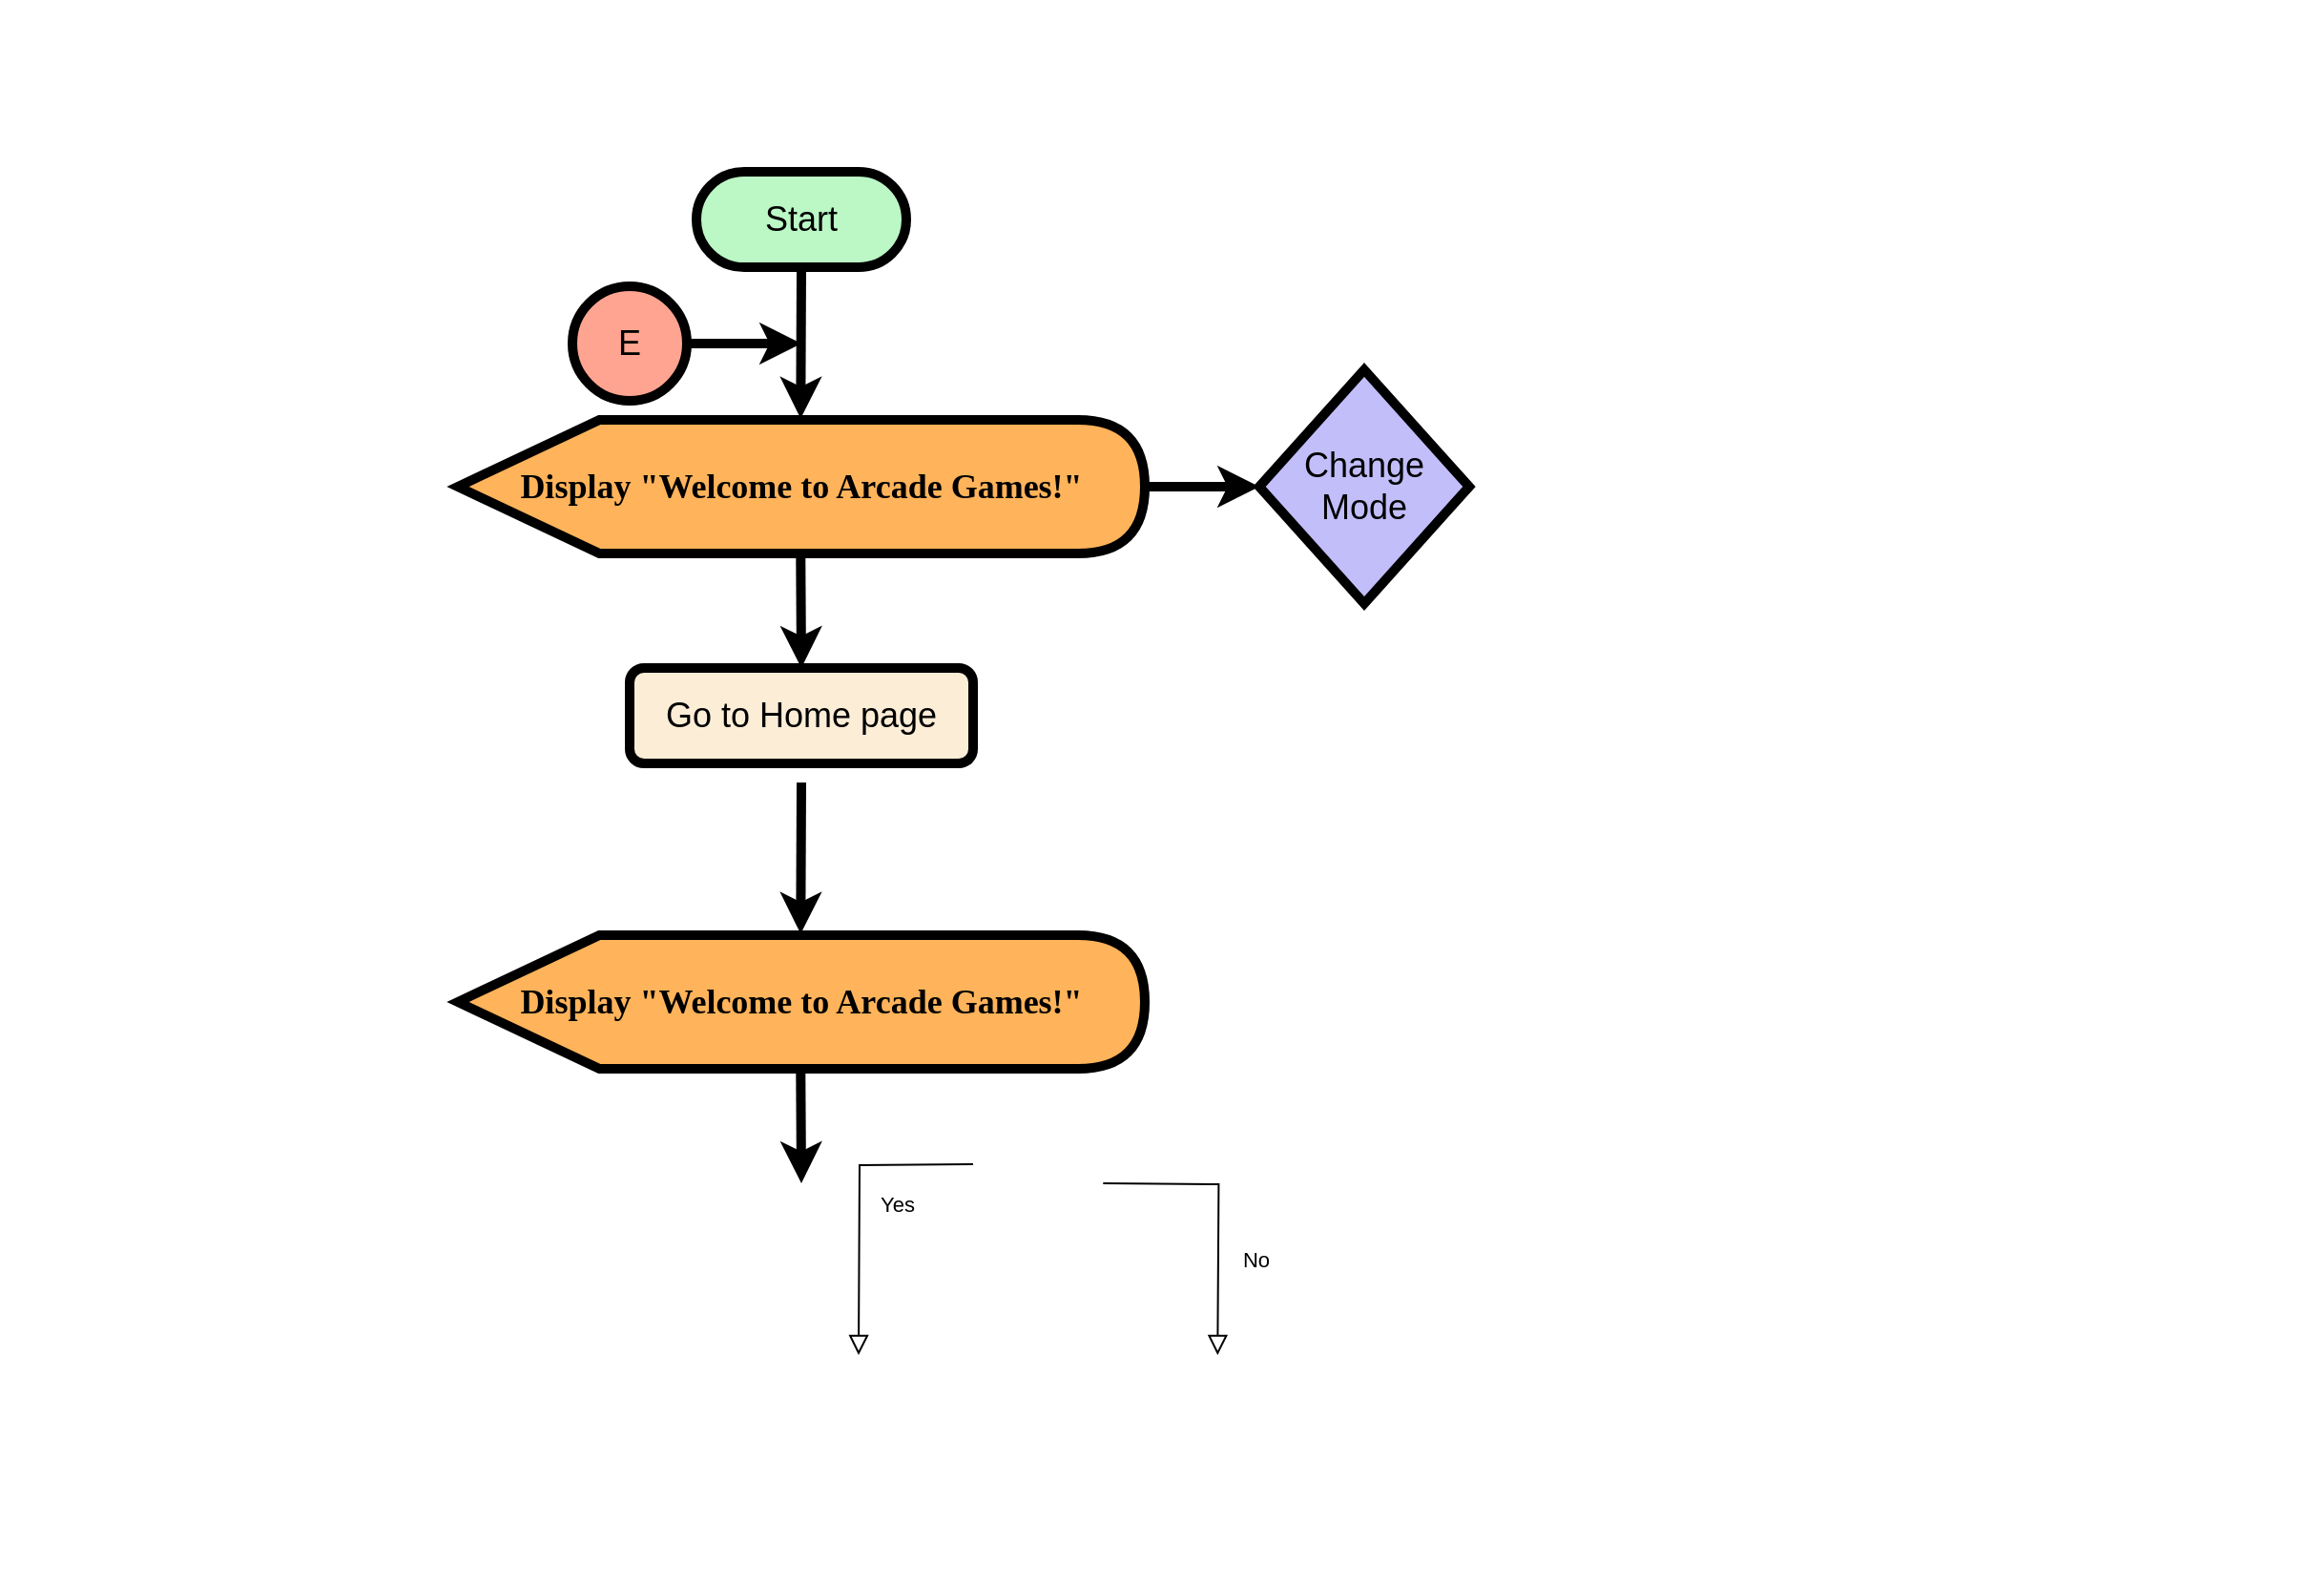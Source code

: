 <mxfile version="22.1.11" type="github">
  <diagram id="C5RBs43oDa-KdzZeNtuy" name="Page-1">
    <mxGraphModel dx="1220" dy="1376" grid="1" gridSize="10" guides="1" tooltips="1" connect="1" arrows="1" fold="1" page="1" pageScale="1" pageWidth="827" pageHeight="1169" math="0" shadow="0">
      <root>
        <mxCell id="WIyWlLk6GJQsqaUBKTNV-0" />
        <mxCell id="WIyWlLk6GJQsqaUBKTNV-1" parent="WIyWlLk6GJQsqaUBKTNV-0" />
        <mxCell id="O9t8kN2YKX1OchpqBG3d-3" value="" style="shape=image;verticalLabelPosition=bottom;labelBackgroundColor=default;verticalAlign=top;aspect=fixed;imageAspect=0;image=https://img.freepik.com/free-vector/vibrant-pink-watercolor-painting-background_53876-58931.jpg;" parent="WIyWlLk6GJQsqaUBKTNV-1" vertex="1">
          <mxGeometry x="-200" y="-150" width="1216.81" height="830" as="geometry" />
        </mxCell>
        <mxCell id="WIyWlLk6GJQsqaUBKTNV-3" value="Go to Home page" style="rounded=1;whiteSpace=wrap;html=1;fontSize=18;glass=0;strokeWidth=5;shadow=0;fillColor=#FCEDD7;strokeColor=#000000;" parent="WIyWlLk6GJQsqaUBKTNV-1" vertex="1">
          <mxGeometry x="130" y="200" width="180" height="50" as="geometry" />
        </mxCell>
        <mxCell id="WIyWlLk6GJQsqaUBKTNV-4" value="Yes" style="rounded=0;html=1;jettySize=auto;orthogonalLoop=1;fontSize=11;endArrow=block;endFill=0;endSize=8;strokeWidth=1;shadow=0;labelBackgroundColor=none;edgeStyle=orthogonalEdgeStyle;" parent="WIyWlLk6GJQsqaUBKTNV-1" edge="1">
          <mxGeometry y="20" relative="1" as="geometry">
            <mxPoint as="offset" />
            <mxPoint x="310" y="460" as="sourcePoint" />
            <mxPoint x="250" y="560" as="targetPoint" />
          </mxGeometry>
        </mxCell>
        <mxCell id="WIyWlLk6GJQsqaUBKTNV-8" value="No" style="rounded=0;html=1;jettySize=auto;orthogonalLoop=1;fontSize=11;endArrow=block;endFill=0;endSize=8;strokeWidth=1;shadow=0;labelBackgroundColor=none;edgeStyle=orthogonalEdgeStyle;" parent="WIyWlLk6GJQsqaUBKTNV-1" edge="1">
          <mxGeometry x="0.333" y="20" relative="1" as="geometry">
            <mxPoint as="offset" />
            <mxPoint x="378.15" y="470" as="sourcePoint" />
            <mxPoint x="438.15" y="560" as="targetPoint" />
          </mxGeometry>
        </mxCell>
        <mxCell id="ZjOEm5qjA7Q4pFf8Mi5z-1" value="&lt;font style=&quot;font-size: 18px;&quot;&gt;Start&lt;/font&gt;" style="html=1;dashed=0;whiteSpace=wrap;shape=mxgraph.dfd.start;fillColor=#BCF7C6;strokeColor=#000000;strokeWidth=5;" vertex="1" parent="WIyWlLk6GJQsqaUBKTNV-1">
          <mxGeometry x="165" y="-60" width="110" height="50" as="geometry" />
        </mxCell>
        <mxCell id="ZjOEm5qjA7Q4pFf8Mi5z-7" value="" style="endArrow=classic;html=1;rounded=0;strokeWidth=5;exitX=0.5;exitY=0.5;exitDx=0;exitDy=25;exitPerimeter=0;entryX=0.499;entryY=-0.01;entryDx=0;entryDy=0;entryPerimeter=0;" edge="1" parent="WIyWlLk6GJQsqaUBKTNV-1" source="ZjOEm5qjA7Q4pFf8Mi5z-1" target="ZjOEm5qjA7Q4pFf8Mi5z-14">
          <mxGeometry width="50" height="50" relative="1" as="geometry">
            <mxPoint x="220" y="20" as="sourcePoint" />
            <mxPoint x="220" y="60" as="targetPoint" />
          </mxGeometry>
        </mxCell>
        <mxCell id="ZjOEm5qjA7Q4pFf8Mi5z-14" value="&lt;div style=&quot;line-height: 1.3; font-family: Monoton; vertical-align: middle; font-size: 18px; font-weight: bold;&quot;&gt;&lt;p&gt;Display &quot;Welcome to Arcade Games!&quot;&lt;/p&gt;&lt;/div&gt;" style="shape=display;whiteSpace=wrap;html=1;strokeWidth=5;fillColor=#FFB35A;strokeColor=#000000;fontColor=#000000;size=0.206;" vertex="1" parent="WIyWlLk6GJQsqaUBKTNV-1">
          <mxGeometry x="40" y="70" width="360" height="70" as="geometry" />
        </mxCell>
        <mxCell id="ZjOEm5qjA7Q4pFf8Mi5z-23" value="&lt;font style=&quot;font-size: 18px;&quot;&gt;E&lt;/font&gt;" style="ellipse;whiteSpace=wrap;html=1;aspect=fixed;strokeWidth=5;fillColor=#FFA490;" vertex="1" parent="WIyWlLk6GJQsqaUBKTNV-1">
          <mxGeometry x="100" width="60" height="60" as="geometry" />
        </mxCell>
        <mxCell id="ZjOEm5qjA7Q4pFf8Mi5z-28" value="" style="endArrow=classic;html=1;rounded=0;strokeWidth=5;exitX=1;exitY=0.5;exitDx=0;exitDy=0;" edge="1" parent="WIyWlLk6GJQsqaUBKTNV-1" source="ZjOEm5qjA7Q4pFf8Mi5z-23">
          <mxGeometry width="50" height="50" relative="1" as="geometry">
            <mxPoint x="140" y="29.8" as="sourcePoint" />
            <mxPoint x="220" y="30" as="targetPoint" />
          </mxGeometry>
        </mxCell>
        <mxCell id="ZjOEm5qjA7Q4pFf8Mi5z-33" value="" style="endArrow=classic;html=1;rounded=0;strokeWidth=5;entryX=0.5;entryY=0;entryDx=0;entryDy=0;exitX=0.499;exitY=1.022;exitDx=0;exitDy=0;exitPerimeter=0;" edge="1" parent="WIyWlLk6GJQsqaUBKTNV-1" source="ZjOEm5qjA7Q4pFf8Mi5z-14" target="WIyWlLk6GJQsqaUBKTNV-3">
          <mxGeometry width="50" height="50" relative="1" as="geometry">
            <mxPoint x="220" y="150" as="sourcePoint" />
            <mxPoint x="219.93" y="219" as="targetPoint" />
          </mxGeometry>
        </mxCell>
        <mxCell id="ZjOEm5qjA7Q4pFf8Mi5z-35" value="" style="endArrow=classic;html=1;rounded=0;strokeWidth=5;entryX=0;entryY=0.5;entryDx=0;entryDy=0;exitX=1;exitY=0.5;exitDx=0;exitDy=0;exitPerimeter=0;" edge="1" parent="WIyWlLk6GJQsqaUBKTNV-1" source="ZjOEm5qjA7Q4pFf8Mi5z-14" target="ZjOEm5qjA7Q4pFf8Mi5z-40">
          <mxGeometry width="50" height="50" relative="1" as="geometry">
            <mxPoint x="430" y="110" as="sourcePoint" />
            <mxPoint x="430" y="168" as="targetPoint" />
          </mxGeometry>
        </mxCell>
        <mxCell id="ZjOEm5qjA7Q4pFf8Mi5z-37" value="" style="endArrow=classic;html=1;rounded=0;strokeWidth=5;exitX=0.5;exitY=0.5;exitDx=0;exitDy=25;exitPerimeter=0;entryX=0.499;entryY=-0.01;entryDx=0;entryDy=0;entryPerimeter=0;" edge="1" parent="WIyWlLk6GJQsqaUBKTNV-1" target="ZjOEm5qjA7Q4pFf8Mi5z-38">
          <mxGeometry width="50" height="50" relative="1" as="geometry">
            <mxPoint x="220" y="260" as="sourcePoint" />
            <mxPoint x="220" y="330" as="targetPoint" />
          </mxGeometry>
        </mxCell>
        <mxCell id="ZjOEm5qjA7Q4pFf8Mi5z-38" value="&lt;div style=&quot;line-height: 1.3; font-family: Monoton; vertical-align: middle; font-size: 18px; font-weight: bold;&quot;&gt;&lt;p&gt;Display &quot;Welcome to Arcade Games!&quot;&lt;/p&gt;&lt;/div&gt;" style="shape=display;whiteSpace=wrap;html=1;strokeWidth=5;fillColor=#FFB35A;strokeColor=#000000;fontColor=#000000;size=0.206;" vertex="1" parent="WIyWlLk6GJQsqaUBKTNV-1">
          <mxGeometry x="40" y="340" width="360" height="70" as="geometry" />
        </mxCell>
        <mxCell id="ZjOEm5qjA7Q4pFf8Mi5z-39" value="" style="endArrow=classic;html=1;rounded=0;strokeWidth=5;entryX=0.5;entryY=0;entryDx=0;entryDy=0;exitX=0.499;exitY=1.022;exitDx=0;exitDy=0;exitPerimeter=0;" edge="1" parent="WIyWlLk6GJQsqaUBKTNV-1" source="ZjOEm5qjA7Q4pFf8Mi5z-38">
          <mxGeometry width="50" height="50" relative="1" as="geometry">
            <mxPoint x="220" y="420" as="sourcePoint" />
            <mxPoint x="220" y="470" as="targetPoint" />
          </mxGeometry>
        </mxCell>
        <mxCell id="ZjOEm5qjA7Q4pFf8Mi5z-40" value="&lt;font style=&quot;font-size: 18px;&quot;&gt;Change Mode&lt;/font&gt;" style="rhombus;whiteSpace=wrap;html=1;strokeWidth=5;fillColor=#C1BEFA;" vertex="1" parent="WIyWlLk6GJQsqaUBKTNV-1">
          <mxGeometry x="460" y="43.75" width="110" height="122.5" as="geometry" />
        </mxCell>
      </root>
    </mxGraphModel>
  </diagram>
</mxfile>

